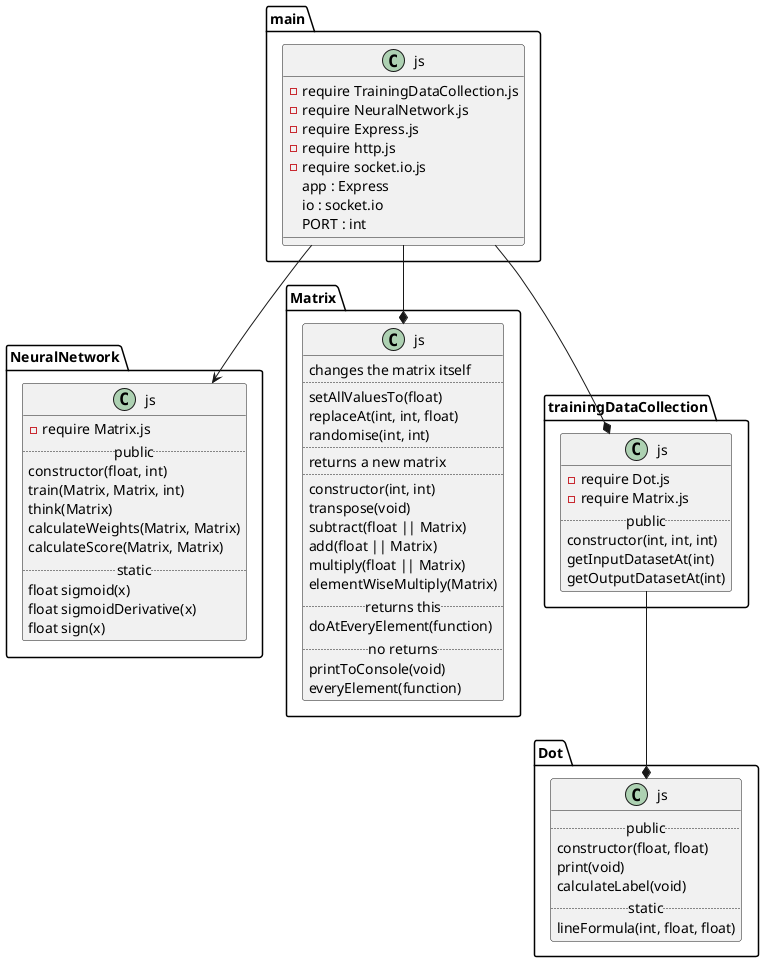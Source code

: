 @startuml

    class main.js{
        -require TrainingDataCollection.js
        -require NeuralNetwork.js
        -require Express.js
        -require http.js
        -require socket.io.js
        app : Express
        io : socket.io
        PORT : int
    }

    class NeuralNetwork.js{
        -require Matrix.js
        ..public..
        constructor(float, int)
        train(Matrix, Matrix, int)
        think(Matrix)
        calculateWeights(Matrix, Matrix)
        calculateScore(Matrix, Matrix)
        ..static..
        float sigmoid(x)
        float sigmoidDerivative(x)
        float sign(x)
    }

    class Matrix.js{
        changes the matrix itself
        ..
        setAllValuesTo(float)
        replaceAt(int, int, float)
        randomise(int, int)
        ..
        returns a new matrix
        ..
        constructor(int, int)
        transpose(void)
        subtract(float || Matrix)
        add(float || Matrix)
        multiply(float || Matrix)
        elementWiseMultiply(Matrix)
        ..returns this..
        doAtEveryElement(function)
        ..no returns..
        printToConsole(void)
        everyElement(function)
    }

    class Dot.js{
        ..public..
        constructor(float, float)
        print(void)
        calculateLabel(void)
        ..static..
        lineFormula(int, float, float)
    }

    class trainingDataCollection.js{
        -require Dot.js
        -require Matrix.js
        ..public..
        constructor(int, int, int)
        getInputDatasetAt(int)
        getOutputDatasetAt(int)
    }

    main.js --> NeuralNetwork.js
    main.js --* Matrix.js
    main.js --* trainingDataCollection.js
    trainingDataCollection.js --* Dot.js
@enduml